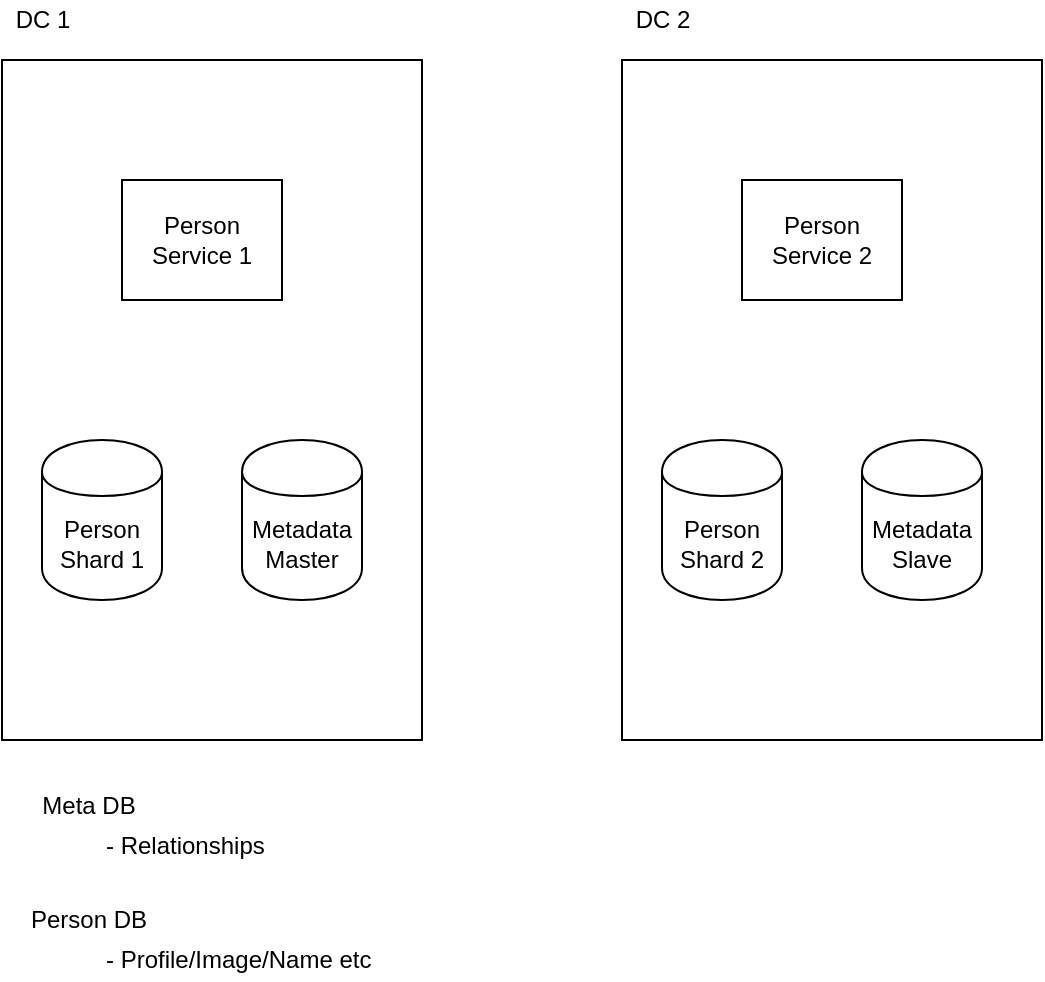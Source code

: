 <mxfile version="12.4.8" type="github">
  <diagram id="6aOk4Q3Ruuy11X7ZW--9" name="Page-1">
    <mxGraphModel dx="855" dy="656" grid="1" gridSize="10" guides="1" tooltips="1" connect="1" arrows="1" fold="1" page="1" pageScale="1" pageWidth="850" pageHeight="1100" math="0" shadow="0">
      <root>
        <mxCell id="0"/>
        <mxCell id="1" parent="0"/>
        <mxCell id="gKgvuzPT2wpfFBeMITmC-4" value="" style="rounded=0;whiteSpace=wrap;html=1;" vertex="1" parent="1">
          <mxGeometry x="70" y="110" width="210" height="340" as="geometry"/>
        </mxCell>
        <mxCell id="txx5UAHTg3xrQf5eGGyM-2" value="Person Service 1" style="rounded=0;whiteSpace=wrap;html=1;" parent="1" vertex="1">
          <mxGeometry x="130" y="170" width="80" height="60" as="geometry"/>
        </mxCell>
        <mxCell id="gKgvuzPT2wpfFBeMITmC-1" value="Person Shard 1" style="shape=cylinder;whiteSpace=wrap;html=1;boundedLbl=1;backgroundOutline=1;" vertex="1" parent="1">
          <mxGeometry x="90" y="300" width="60" height="80" as="geometry"/>
        </mxCell>
        <mxCell id="gKgvuzPT2wpfFBeMITmC-5" value="DC 1" style="text;html=1;align=center;verticalAlign=middle;resizable=0;points=[];autosize=1;" vertex="1" parent="1">
          <mxGeometry x="70" y="80" width="40" height="20" as="geometry"/>
        </mxCell>
        <mxCell id="gKgvuzPT2wpfFBeMITmC-6" value="Metadata Master" style="shape=cylinder;whiteSpace=wrap;html=1;boundedLbl=1;backgroundOutline=1;" vertex="1" parent="1">
          <mxGeometry x="190" y="300" width="60" height="80" as="geometry"/>
        </mxCell>
        <mxCell id="gKgvuzPT2wpfFBeMITmC-7" value="" style="rounded=0;whiteSpace=wrap;html=1;" vertex="1" parent="1">
          <mxGeometry x="380" y="110" width="210" height="340" as="geometry"/>
        </mxCell>
        <mxCell id="gKgvuzPT2wpfFBeMITmC-8" value="Person Service 2" style="rounded=0;whiteSpace=wrap;html=1;" vertex="1" parent="1">
          <mxGeometry x="440" y="170" width="80" height="60" as="geometry"/>
        </mxCell>
        <mxCell id="gKgvuzPT2wpfFBeMITmC-9" value="Person Shard 2" style="shape=cylinder;whiteSpace=wrap;html=1;boundedLbl=1;backgroundOutline=1;" vertex="1" parent="1">
          <mxGeometry x="400" y="300" width="60" height="80" as="geometry"/>
        </mxCell>
        <mxCell id="gKgvuzPT2wpfFBeMITmC-10" value="DC 2" style="text;html=1;align=center;verticalAlign=middle;resizable=0;points=[];autosize=1;" vertex="1" parent="1">
          <mxGeometry x="380" y="80" width="40" height="20" as="geometry"/>
        </mxCell>
        <mxCell id="gKgvuzPT2wpfFBeMITmC-11" value="Metadata Slave" style="shape=cylinder;whiteSpace=wrap;html=1;boundedLbl=1;backgroundOutline=1;" vertex="1" parent="1">
          <mxGeometry x="500" y="300" width="60" height="80" as="geometry"/>
        </mxCell>
        <mxCell id="gKgvuzPT2wpfFBeMITmC-13" value="Meta DB" style="text;html=1;align=center;verticalAlign=middle;resizable=0;points=[];autosize=1;" vertex="1" parent="1">
          <mxGeometry x="83" y="473" width="60" height="20" as="geometry"/>
        </mxCell>
        <mxCell id="gKgvuzPT2wpfFBeMITmC-16" value="- Relationships&lt;br&gt;" style="text;html=1;align=left;verticalAlign=middle;resizable=0;points=[];autosize=1;" vertex="1" parent="1">
          <mxGeometry x="120" y="493" width="90" height="20" as="geometry"/>
        </mxCell>
        <mxCell id="gKgvuzPT2wpfFBeMITmC-17" value="Person DB" style="text;html=1;align=center;verticalAlign=middle;resizable=0;points=[];autosize=1;" vertex="1" parent="1">
          <mxGeometry x="78" y="530" width="70" height="20" as="geometry"/>
        </mxCell>
        <mxCell id="gKgvuzPT2wpfFBeMITmC-18" value="- Profile/Image/Name etc" style="text;html=1;align=left;verticalAlign=middle;resizable=0;points=[];autosize=1;" vertex="1" parent="1">
          <mxGeometry x="120" y="550" width="150" height="20" as="geometry"/>
        </mxCell>
      </root>
    </mxGraphModel>
  </diagram>
</mxfile>

